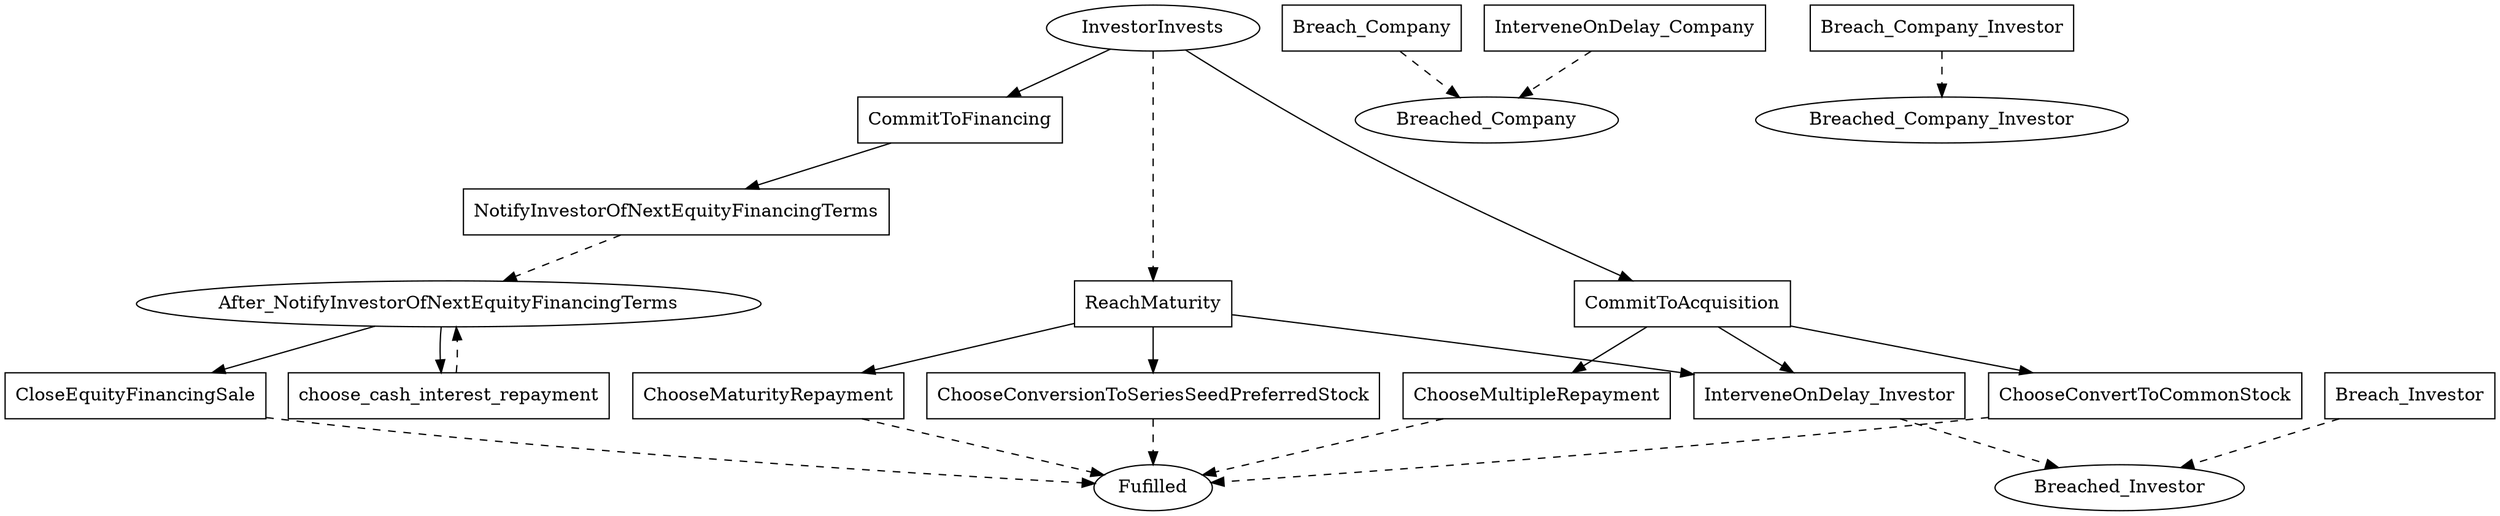 // THIS IS A GENERATED FILE. DO NOT EDIT.

digraph KISS {    
    Fulfilled[label=Fufilled];
    InvestorInvests[label=InvestorInvests];
	After_NotifyInvestorOfNextEquityFinancingTerms[label=After_NotifyInvestorOfNextEquityFinancingTerms];
	Breached_Investor[label=Breached_Investor];
	Breached_Company[label=Breached_Company];
	Breached_Company_Investor[label=Breached_Company_Investor]
    
     
    CommitToFinancing[label=CommitToFinancing,shape=box];
	NotifyInvestorOfNextEquityFinancingTerms[label=NotifyInvestorOfNextEquityFinancingTerms,shape=box];
	choose_cash_interest_repayment[label=choose_cash_interest_repayment,shape=box];
	CloseEquityFinancingSale[label=CloseEquityFinancingSale,shape=box];
	CommitToAcquisition[label=CommitToAcquisition,shape=box];
	ChooseMultipleRepayment[label=ChooseMultipleRepayment,shape=box];
	ChooseConvertToCommonStock[label=ChooseConvertToCommonStock,shape=box];
	ReachMaturity[label=ReachMaturity,shape=box];
	ChooseMaturityRepayment[label=ChooseMaturityRepayment,shape=box];
	ChooseConversionToSeriesSeedPreferredStock[label=ChooseConversionToSeriesSeedPreferredStock,shape=box];
	Breach_Investor[label=Breach_Investor,shape=box];
	Breach_Company[label=Breach_Company,shape=box];
	Breach_Company_Investor[label=Breach_Company_Investor,shape=box];
	InterveneOnDelay_Investor[label=InterveneOnDelay_Investor,shape=box];
	InterveneOnDelay_Company[label=InterveneOnDelay_Company,shape=box]    
    
    
    
    InvestorInvests -> CommitToAcquisition;
	InvestorInvests -> CommitToFinancing;
	InvestorInvests -> ReachMaturity [style=dashed];
	CommitToFinancing -> NotifyInvestorOfNextEquityFinancingTerms;
	After_NotifyInvestorOfNextEquityFinancingTerms -> choose_cash_interest_repayment;
	After_NotifyInvestorOfNextEquityFinancingTerms -> CloseEquityFinancingSale;
	CommitToAcquisition -> ChooseMultipleRepayment;
	CommitToAcquisition -> ChooseConvertToCommonStock;
	CommitToAcquisition -> InterveneOnDelay_Investor;
	ReachMaturity -> ChooseConversionToSeriesSeedPreferredStock;
	ReachMaturity -> ChooseMaturityRepayment;
	ReachMaturity -> InterveneOnDelay_Investor
    
    NotifyInvestorOfNextEquityFinancingTerms -> After_NotifyInvestorOfNextEquityFinancingTerms [style=dashed];
	CloseEquityFinancingSale -> Fulfilled [style=dashed];
	ChooseMultipleRepayment -> Fulfilled [style=dashed];
	ChooseConvertToCommonStock -> Fulfilled [style=dashed];
	ChooseMaturityRepayment -> Fulfilled [style=dashed];
	ChooseConversionToSeriesSeedPreferredStock -> Fulfilled [style=dashed];
	Breach_Investor -> Breached_Investor [style=dashed];
	Breach_Company -> Breached_Company [style=dashed];
	Breach_Company_Investor -> Breached_Company_Investor [style=dashed];
	InterveneOnDelay_Investor -> Breached_Investor [style=dashed];
	InterveneOnDelay_Company -> Breached_Company [style=dashed];
	     
    
    choose_cash_interest_repayment -> After_NotifyInvestorOfNextEquityFinancingTerms [style=dashed];
	   
}